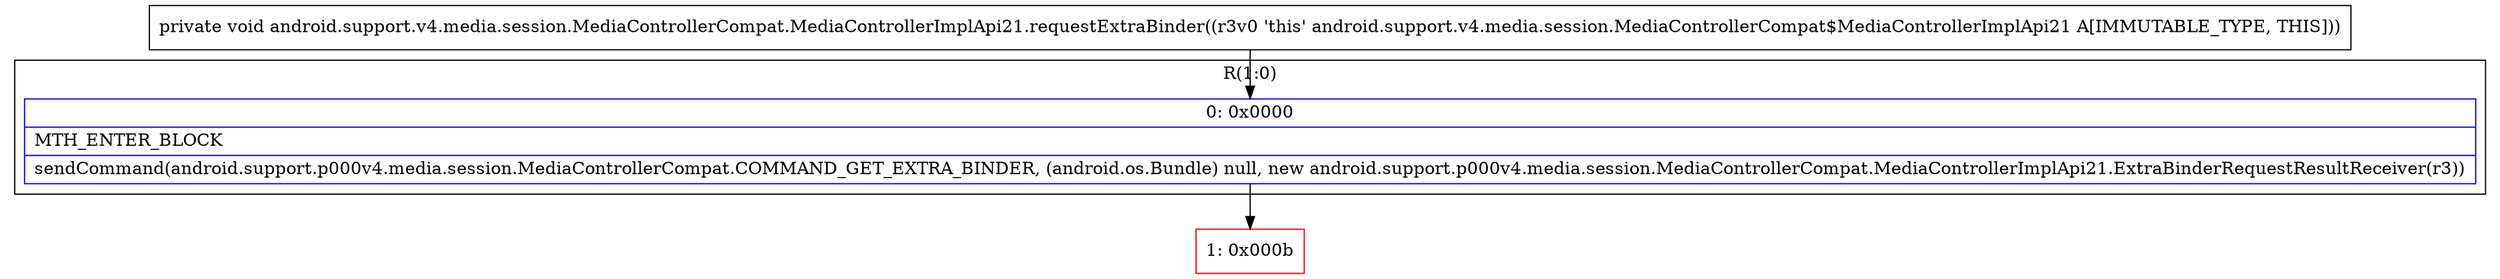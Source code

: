 digraph "CFG forandroid.support.v4.media.session.MediaControllerCompat.MediaControllerImplApi21.requestExtraBinder()V" {
subgraph cluster_Region_1054648107 {
label = "R(1:0)";
node [shape=record,color=blue];
Node_0 [shape=record,label="{0\:\ 0x0000|MTH_ENTER_BLOCK\l|sendCommand(android.support.p000v4.media.session.MediaControllerCompat.COMMAND_GET_EXTRA_BINDER, (android.os.Bundle) null, new android.support.p000v4.media.session.MediaControllerCompat.MediaControllerImplApi21.ExtraBinderRequestResultReceiver(r3))\l}"];
}
Node_1 [shape=record,color=red,label="{1\:\ 0x000b}"];
MethodNode[shape=record,label="{private void android.support.v4.media.session.MediaControllerCompat.MediaControllerImplApi21.requestExtraBinder((r3v0 'this' android.support.v4.media.session.MediaControllerCompat$MediaControllerImplApi21 A[IMMUTABLE_TYPE, THIS])) }"];
MethodNode -> Node_0;
Node_0 -> Node_1;
}

